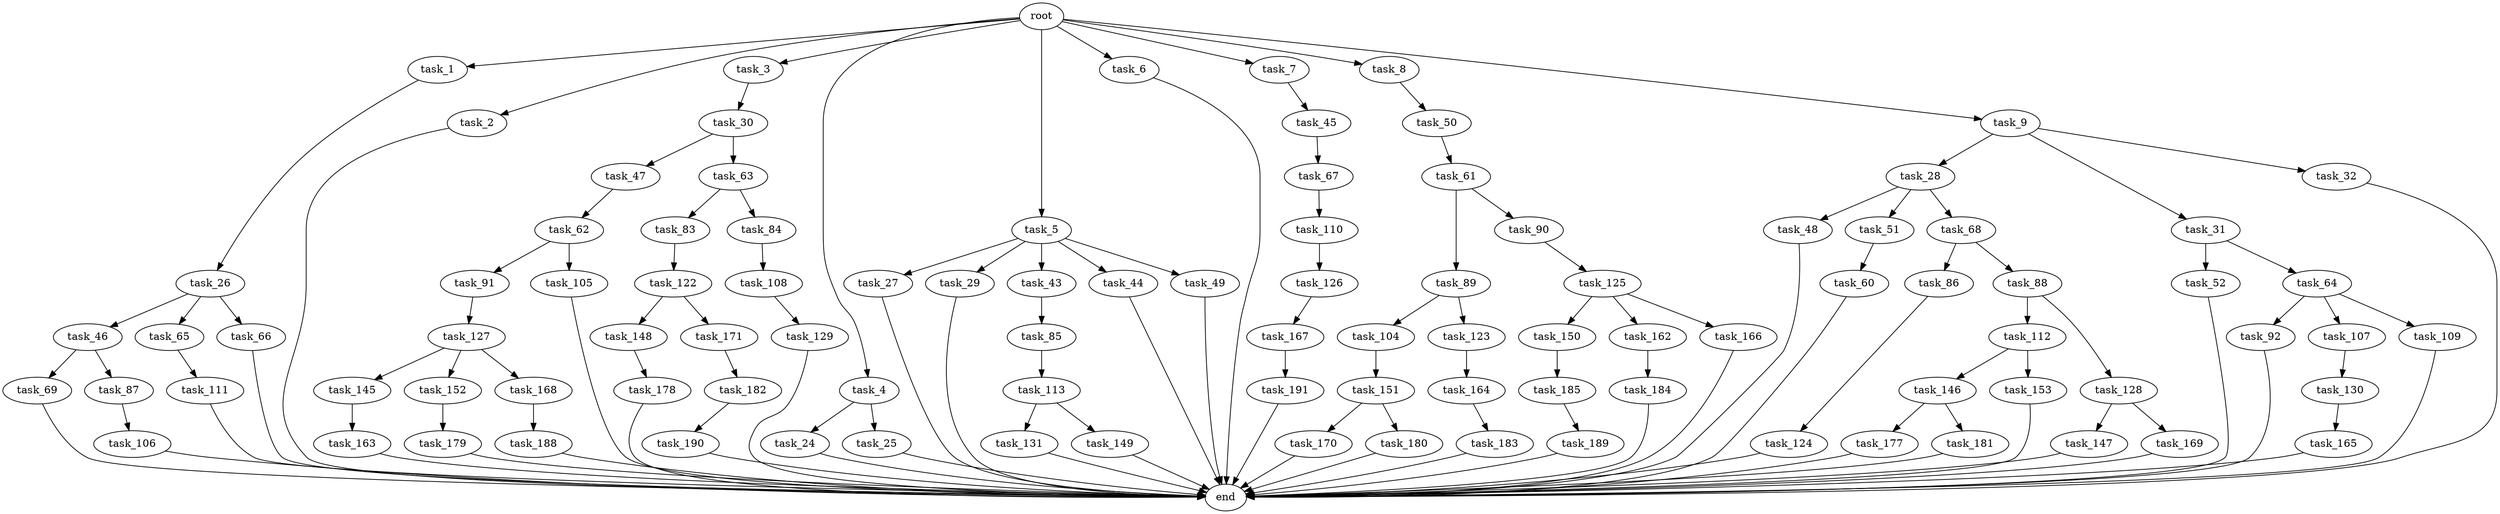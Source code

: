 digraph G {
  root [size="0.000000"];
  task_1 [size="10.240000"];
  task_2 [size="10.240000"];
  task_3 [size="10.240000"];
  task_4 [size="10.240000"];
  task_5 [size="10.240000"];
  task_6 [size="10.240000"];
  task_7 [size="10.240000"];
  task_8 [size="10.240000"];
  task_9 [size="10.240000"];
  task_24 [size="8589934592.000000"];
  task_25 [size="8589934592.000000"];
  task_26 [size="3092376453.120000"];
  task_27 [size="1374389534.720000"];
  task_28 [size="3092376453.120000"];
  task_29 [size="1374389534.720000"];
  task_30 [size="773094113.280000"];
  task_31 [size="3092376453.120000"];
  task_32 [size="3092376453.120000"];
  task_43 [size="1374389534.720000"];
  task_44 [size="1374389534.720000"];
  task_45 [size="5497558138.880000"];
  task_46 [size="343597383.680000"];
  task_47 [size="6957847019.520000"];
  task_48 [size="773094113.280000"];
  task_49 [size="1374389534.720000"];
  task_50 [size="343597383.680000"];
  task_51 [size="773094113.280000"];
  task_52 [size="1374389534.720000"];
  task_60 [size="4209067950.080000"];
  task_61 [size="8589934592.000000"];
  task_62 [size="5497558138.880000"];
  task_63 [size="6957847019.520000"];
  task_64 [size="1374389534.720000"];
  task_65 [size="343597383.680000"];
  task_66 [size="343597383.680000"];
  task_67 [size="773094113.280000"];
  task_68 [size="773094113.280000"];
  task_69 [size="1374389534.720000"];
  task_83 [size="4209067950.080000"];
  task_84 [size="4209067950.080000"];
  task_85 [size="773094113.280000"];
  task_86 [size="8589934592.000000"];
  task_87 [size="1374389534.720000"];
  task_88 [size="8589934592.000000"];
  task_89 [size="2147483648.000000"];
  task_90 [size="2147483648.000000"];
  task_91 [size="6957847019.520000"];
  task_92 [size="1374389534.720000"];
  task_104 [size="1374389534.720000"];
  task_105 [size="6957847019.520000"];
  task_106 [size="8589934592.000000"];
  task_107 [size="1374389534.720000"];
  task_108 [size="4209067950.080000"];
  task_109 [size="1374389534.720000"];
  task_110 [size="5497558138.880000"];
  task_111 [size="773094113.280000"];
  task_112 [size="1374389534.720000"];
  task_113 [size="1374389534.720000"];
  task_122 [size="343597383.680000"];
  task_123 [size="1374389534.720000"];
  task_124 [size="343597383.680000"];
  task_125 [size="8589934592.000000"];
  task_126 [size="773094113.280000"];
  task_127 [size="773094113.280000"];
  task_128 [size="1374389534.720000"];
  task_129 [size="8589934592.000000"];
  task_130 [size="5497558138.880000"];
  task_131 [size="343597383.680000"];
  task_145 [size="4209067950.080000"];
  task_146 [size="1374389534.720000"];
  task_147 [size="773094113.280000"];
  task_148 [size="3092376453.120000"];
  task_149 [size="343597383.680000"];
  task_150 [size="343597383.680000"];
  task_151 [size="1374389534.720000"];
  task_152 [size="4209067950.080000"];
  task_153 [size="1374389534.720000"];
  task_162 [size="343597383.680000"];
  task_163 [size="8589934592.000000"];
  task_164 [size="4209067950.080000"];
  task_165 [size="773094113.280000"];
  task_166 [size="343597383.680000"];
  task_167 [size="343597383.680000"];
  task_168 [size="4209067950.080000"];
  task_169 [size="773094113.280000"];
  task_170 [size="343597383.680000"];
  task_171 [size="3092376453.120000"];
  task_177 [size="5497558138.880000"];
  task_178 [size="3092376453.120000"];
  task_179 [size="8589934592.000000"];
  task_180 [size="343597383.680000"];
  task_181 [size="5497558138.880000"];
  task_182 [size="343597383.680000"];
  task_183 [size="4209067950.080000"];
  task_184 [size="3092376453.120000"];
  task_185 [size="5497558138.880000"];
  task_188 [size="773094113.280000"];
  task_189 [size="4209067950.080000"];
  task_190 [size="343597383.680000"];
  task_191 [size="6957847019.520000"];
  end [size="0.000000"];

  root -> task_1 [size="1.000000"];
  root -> task_2 [size="1.000000"];
  root -> task_3 [size="1.000000"];
  root -> task_4 [size="1.000000"];
  root -> task_5 [size="1.000000"];
  root -> task_6 [size="1.000000"];
  root -> task_7 [size="1.000000"];
  root -> task_8 [size="1.000000"];
  root -> task_9 [size="1.000000"];
  task_1 -> task_26 [size="301989888.000000"];
  task_2 -> end [size="1.000000"];
  task_3 -> task_30 [size="75497472.000000"];
  task_4 -> task_24 [size="838860800.000000"];
  task_4 -> task_25 [size="838860800.000000"];
  task_5 -> task_27 [size="134217728.000000"];
  task_5 -> task_29 [size="134217728.000000"];
  task_5 -> task_43 [size="134217728.000000"];
  task_5 -> task_44 [size="134217728.000000"];
  task_5 -> task_49 [size="134217728.000000"];
  task_6 -> end [size="1.000000"];
  task_7 -> task_45 [size="536870912.000000"];
  task_8 -> task_50 [size="33554432.000000"];
  task_9 -> task_28 [size="301989888.000000"];
  task_9 -> task_31 [size="301989888.000000"];
  task_9 -> task_32 [size="301989888.000000"];
  task_24 -> end [size="1.000000"];
  task_25 -> end [size="1.000000"];
  task_26 -> task_46 [size="33554432.000000"];
  task_26 -> task_65 [size="33554432.000000"];
  task_26 -> task_66 [size="33554432.000000"];
  task_27 -> end [size="1.000000"];
  task_28 -> task_48 [size="75497472.000000"];
  task_28 -> task_51 [size="75497472.000000"];
  task_28 -> task_68 [size="75497472.000000"];
  task_29 -> end [size="1.000000"];
  task_30 -> task_47 [size="679477248.000000"];
  task_30 -> task_63 [size="679477248.000000"];
  task_31 -> task_52 [size="134217728.000000"];
  task_31 -> task_64 [size="134217728.000000"];
  task_32 -> end [size="1.000000"];
  task_43 -> task_85 [size="75497472.000000"];
  task_44 -> end [size="1.000000"];
  task_45 -> task_67 [size="75497472.000000"];
  task_46 -> task_69 [size="134217728.000000"];
  task_46 -> task_87 [size="134217728.000000"];
  task_47 -> task_62 [size="536870912.000000"];
  task_48 -> end [size="1.000000"];
  task_49 -> end [size="1.000000"];
  task_50 -> task_61 [size="838860800.000000"];
  task_51 -> task_60 [size="411041792.000000"];
  task_52 -> end [size="1.000000"];
  task_60 -> end [size="1.000000"];
  task_61 -> task_89 [size="209715200.000000"];
  task_61 -> task_90 [size="209715200.000000"];
  task_62 -> task_91 [size="679477248.000000"];
  task_62 -> task_105 [size="679477248.000000"];
  task_63 -> task_83 [size="411041792.000000"];
  task_63 -> task_84 [size="411041792.000000"];
  task_64 -> task_92 [size="134217728.000000"];
  task_64 -> task_107 [size="134217728.000000"];
  task_64 -> task_109 [size="134217728.000000"];
  task_65 -> task_111 [size="75497472.000000"];
  task_66 -> end [size="1.000000"];
  task_67 -> task_110 [size="536870912.000000"];
  task_68 -> task_86 [size="838860800.000000"];
  task_68 -> task_88 [size="838860800.000000"];
  task_69 -> end [size="1.000000"];
  task_83 -> task_122 [size="33554432.000000"];
  task_84 -> task_108 [size="411041792.000000"];
  task_85 -> task_113 [size="134217728.000000"];
  task_86 -> task_124 [size="33554432.000000"];
  task_87 -> task_106 [size="838860800.000000"];
  task_88 -> task_112 [size="134217728.000000"];
  task_88 -> task_128 [size="134217728.000000"];
  task_89 -> task_104 [size="134217728.000000"];
  task_89 -> task_123 [size="134217728.000000"];
  task_90 -> task_125 [size="838860800.000000"];
  task_91 -> task_127 [size="75497472.000000"];
  task_92 -> end [size="1.000000"];
  task_104 -> task_151 [size="134217728.000000"];
  task_105 -> end [size="1.000000"];
  task_106 -> end [size="1.000000"];
  task_107 -> task_130 [size="536870912.000000"];
  task_108 -> task_129 [size="838860800.000000"];
  task_109 -> end [size="1.000000"];
  task_110 -> task_126 [size="75497472.000000"];
  task_111 -> end [size="1.000000"];
  task_112 -> task_146 [size="134217728.000000"];
  task_112 -> task_153 [size="134217728.000000"];
  task_113 -> task_131 [size="33554432.000000"];
  task_113 -> task_149 [size="33554432.000000"];
  task_122 -> task_148 [size="301989888.000000"];
  task_122 -> task_171 [size="301989888.000000"];
  task_123 -> task_164 [size="411041792.000000"];
  task_124 -> end [size="1.000000"];
  task_125 -> task_150 [size="33554432.000000"];
  task_125 -> task_162 [size="33554432.000000"];
  task_125 -> task_166 [size="33554432.000000"];
  task_126 -> task_167 [size="33554432.000000"];
  task_127 -> task_145 [size="411041792.000000"];
  task_127 -> task_152 [size="411041792.000000"];
  task_127 -> task_168 [size="411041792.000000"];
  task_128 -> task_147 [size="75497472.000000"];
  task_128 -> task_169 [size="75497472.000000"];
  task_129 -> end [size="1.000000"];
  task_130 -> task_165 [size="75497472.000000"];
  task_131 -> end [size="1.000000"];
  task_145 -> task_163 [size="838860800.000000"];
  task_146 -> task_177 [size="536870912.000000"];
  task_146 -> task_181 [size="536870912.000000"];
  task_147 -> end [size="1.000000"];
  task_148 -> task_178 [size="301989888.000000"];
  task_149 -> end [size="1.000000"];
  task_150 -> task_185 [size="536870912.000000"];
  task_151 -> task_170 [size="33554432.000000"];
  task_151 -> task_180 [size="33554432.000000"];
  task_152 -> task_179 [size="838860800.000000"];
  task_153 -> end [size="1.000000"];
  task_162 -> task_184 [size="301989888.000000"];
  task_163 -> end [size="1.000000"];
  task_164 -> task_183 [size="411041792.000000"];
  task_165 -> end [size="1.000000"];
  task_166 -> end [size="1.000000"];
  task_167 -> task_191 [size="679477248.000000"];
  task_168 -> task_188 [size="75497472.000000"];
  task_169 -> end [size="1.000000"];
  task_170 -> end [size="1.000000"];
  task_171 -> task_182 [size="33554432.000000"];
  task_177 -> end [size="1.000000"];
  task_178 -> end [size="1.000000"];
  task_179 -> end [size="1.000000"];
  task_180 -> end [size="1.000000"];
  task_181 -> end [size="1.000000"];
  task_182 -> task_190 [size="33554432.000000"];
  task_183 -> end [size="1.000000"];
  task_184 -> end [size="1.000000"];
  task_185 -> task_189 [size="411041792.000000"];
  task_188 -> end [size="1.000000"];
  task_189 -> end [size="1.000000"];
  task_190 -> end [size="1.000000"];
  task_191 -> end [size="1.000000"];
}
